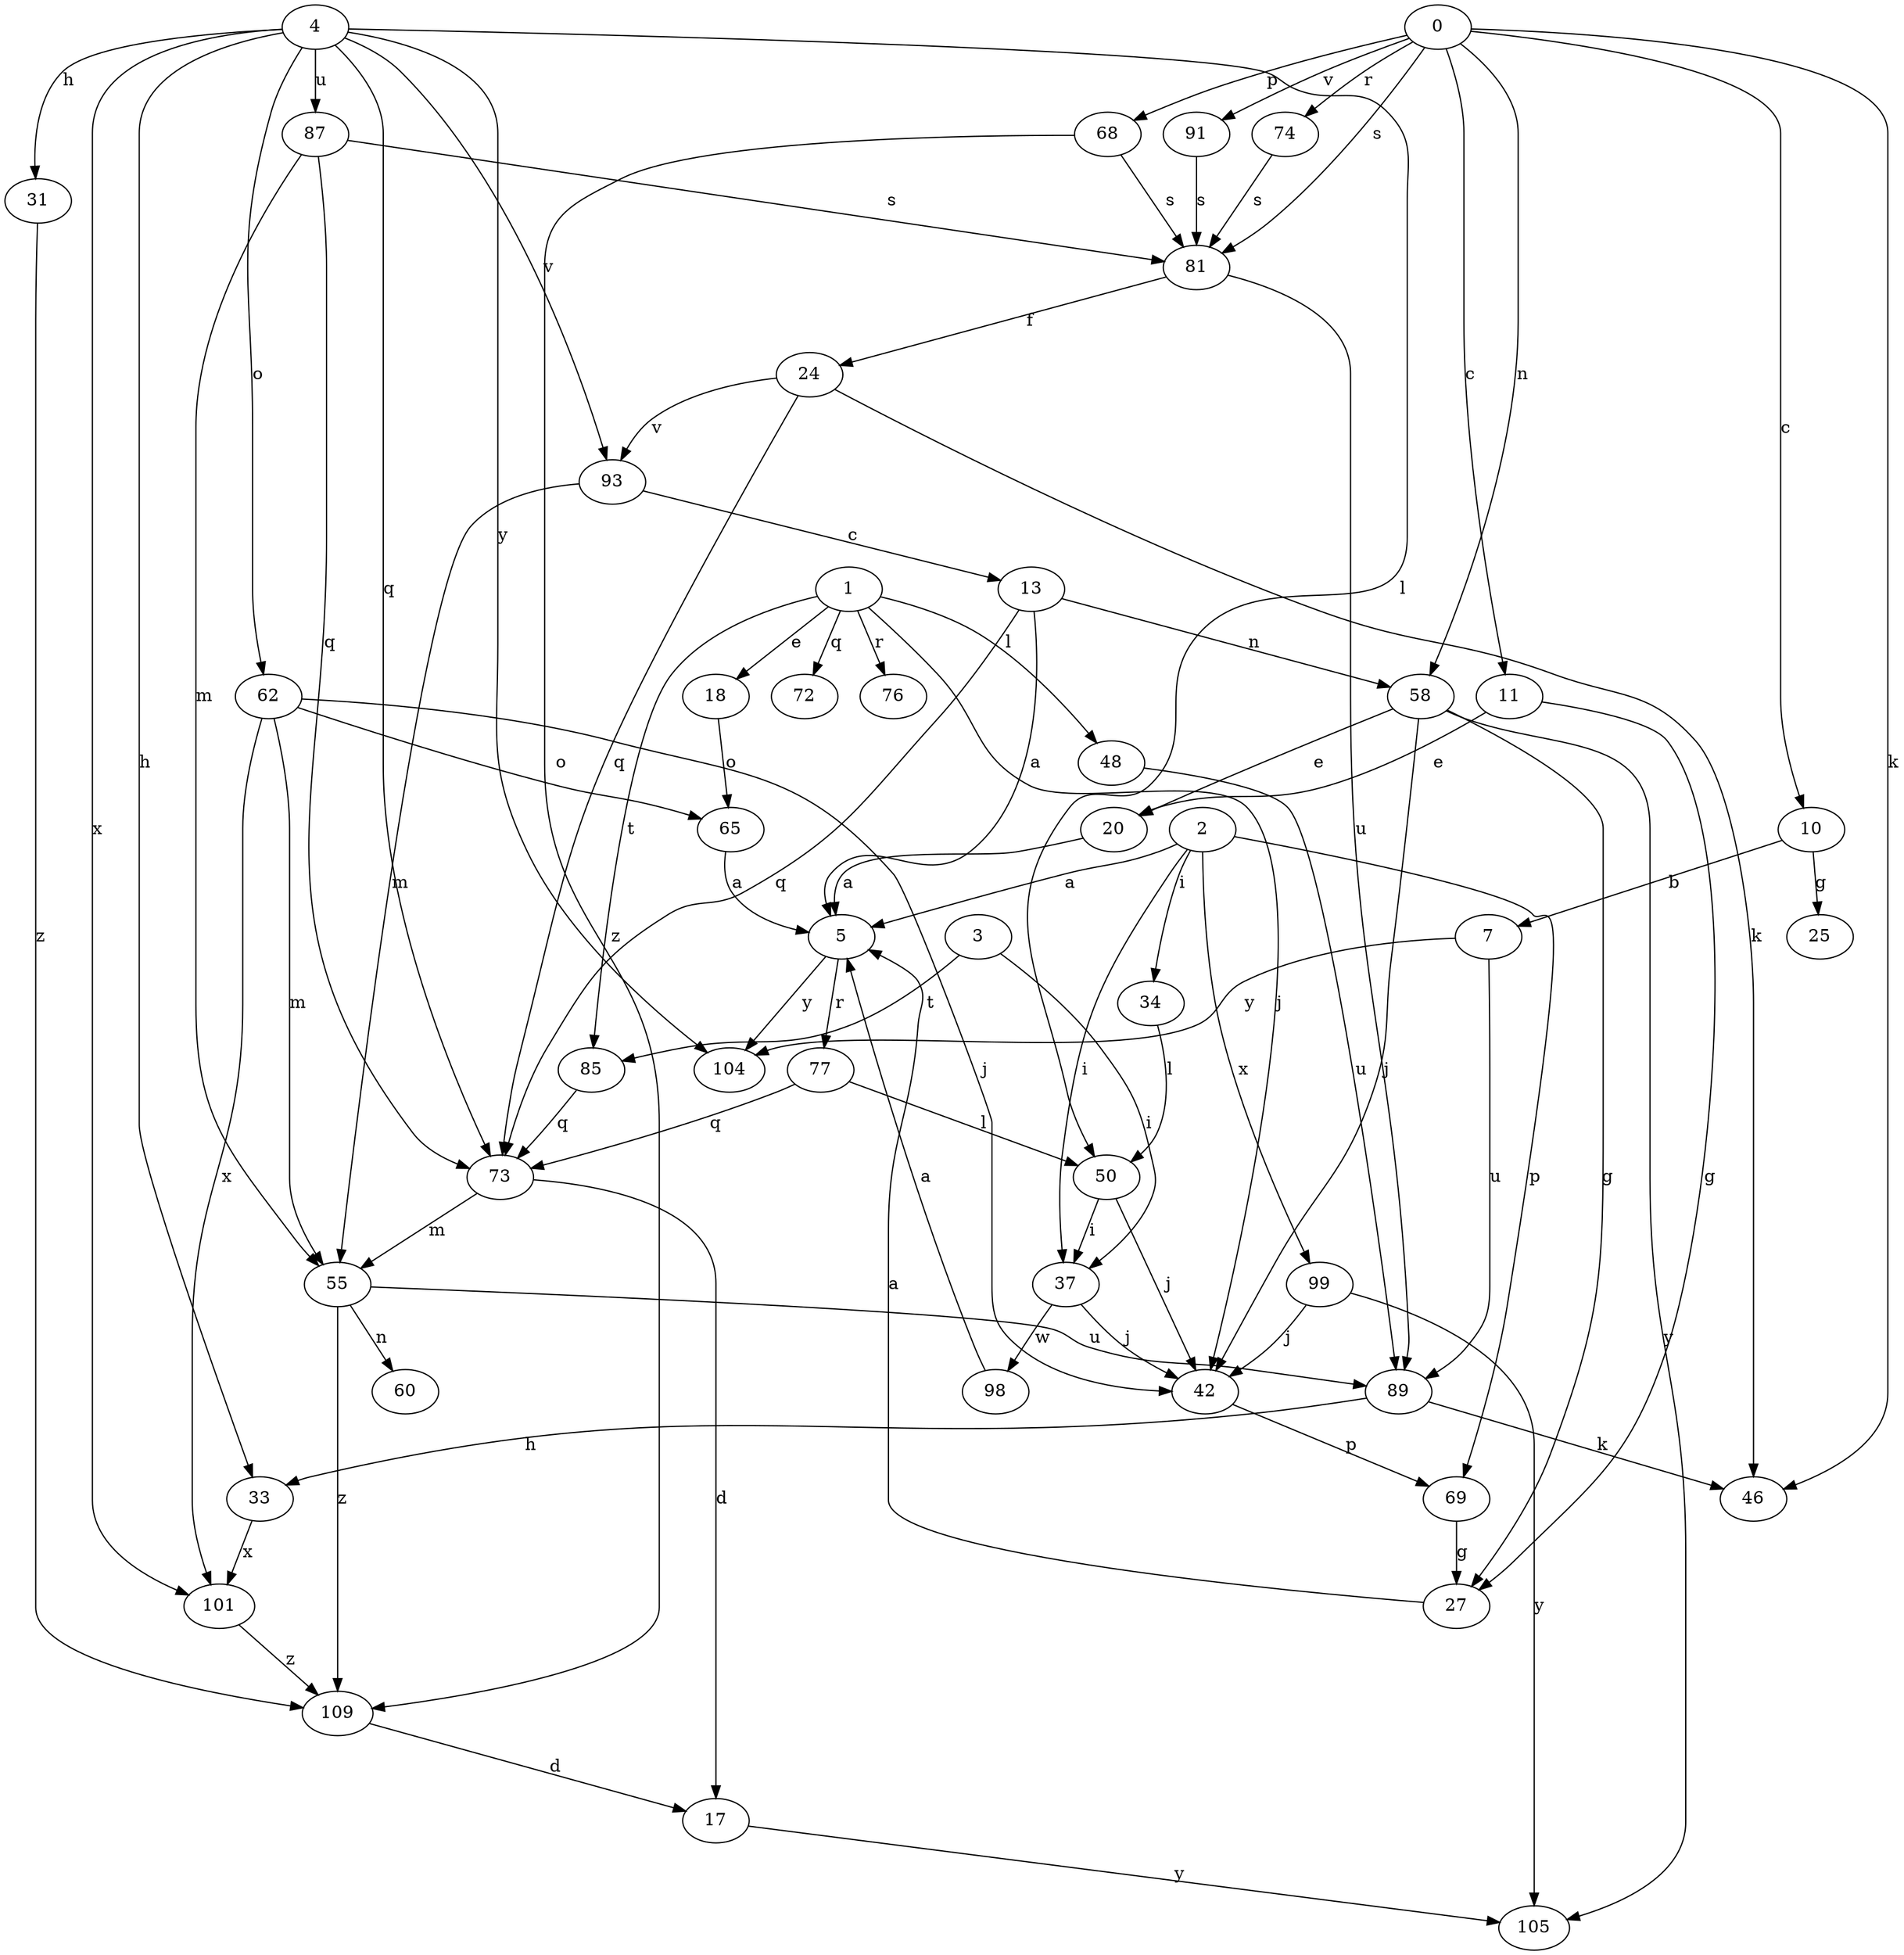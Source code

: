 strict digraph  {
2;
3;
4;
5;
7;
10;
11;
13;
17;
18;
20;
24;
25;
27;
31;
33;
34;
37;
42;
0;
46;
48;
50;
55;
58;
60;
62;
65;
68;
69;
72;
73;
74;
76;
77;
81;
85;
87;
89;
91;
93;
98;
99;
1;
101;
104;
105;
109;
2 -> 5  [label=a];
2 -> 34  [label=i];
2 -> 37  [label=i];
2 -> 69  [label=p];
2 -> 99  [label=x];
3 -> 37  [label=i];
3 -> 85  [label=t];
4 -> 31  [label=h];
4 -> 33  [label=h];
4 -> 50  [label=l];
4 -> 62  [label=o];
4 -> 73  [label=q];
4 -> 87  [label=u];
4 -> 93  [label=v];
4 -> 101  [label=x];
4 -> 104  [label=y];
5 -> 77  [label=r];
5 -> 104  [label=y];
7 -> 89  [label=u];
7 -> 104  [label=y];
10 -> 7  [label=b];
10 -> 25  [label=g];
11 -> 20  [label=e];
11 -> 27  [label=g];
13 -> 5  [label=a];
13 -> 58  [label=n];
13 -> 73  [label=q];
17 -> 105  [label=y];
18 -> 65  [label=o];
20 -> 5  [label=a];
24 -> 46  [label=k];
24 -> 73  [label=q];
24 -> 93  [label=v];
27 -> 5  [label=a];
31 -> 109  [label=z];
33 -> 101  [label=x];
34 -> 50  [label=l];
37 -> 42  [label=j];
37 -> 98  [label=w];
42 -> 69  [label=p];
0 -> 10  [label=c];
0 -> 11  [label=c];
0 -> 46  [label=k];
0 -> 58  [label=n];
0 -> 68  [label=p];
0 -> 74  [label=r];
0 -> 81  [label=s];
0 -> 91  [label=v];
48 -> 89  [label=u];
50 -> 37  [label=i];
50 -> 42  [label=j];
55 -> 60  [label=n];
55 -> 89  [label=u];
55 -> 109  [label=z];
58 -> 20  [label=e];
58 -> 27  [label=g];
58 -> 42  [label=j];
58 -> 105  [label=y];
62 -> 42  [label=j];
62 -> 55  [label=m];
62 -> 65  [label=o];
62 -> 101  [label=x];
65 -> 5  [label=a];
68 -> 81  [label=s];
68 -> 109  [label=z];
69 -> 27  [label=g];
73 -> 17  [label=d];
73 -> 55  [label=m];
74 -> 81  [label=s];
77 -> 50  [label=l];
77 -> 73  [label=q];
81 -> 24  [label=f];
81 -> 89  [label=u];
85 -> 73  [label=q];
87 -> 55  [label=m];
87 -> 73  [label=q];
87 -> 81  [label=s];
89 -> 33  [label=h];
89 -> 46  [label=k];
91 -> 81  [label=s];
93 -> 13  [label=c];
93 -> 55  [label=m];
98 -> 5  [label=a];
99 -> 42  [label=j];
99 -> 105  [label=y];
1 -> 18  [label=e];
1 -> 42  [label=j];
1 -> 48  [label=l];
1 -> 72  [label=q];
1 -> 76  [label=r];
1 -> 85  [label=t];
101 -> 109  [label=z];
109 -> 17  [label=d];
}
